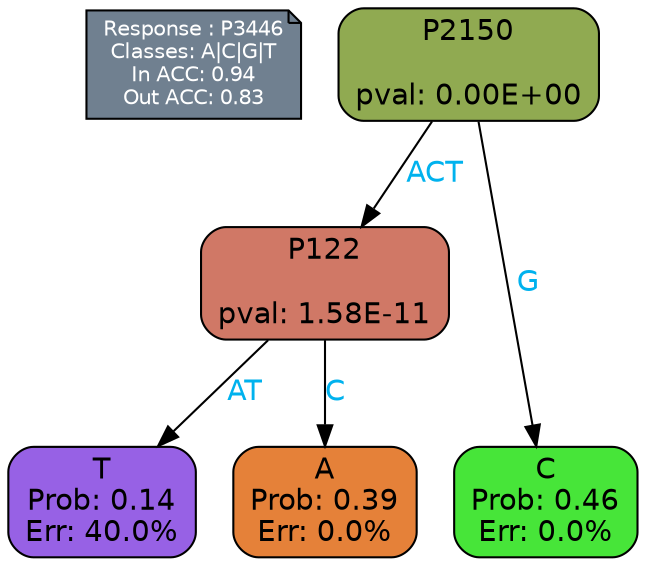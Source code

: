 digraph Tree {
node [shape=box, style="filled, rounded", color="black", fontname=helvetica] ;
graph [ranksep=equally, splines=polylines, bgcolor=transparent, dpi=600] ;
edge [fontname=helvetica] ;
LEGEND [label="Response : P3446
Classes: A|C|G|T
In ACC: 0.94
Out ACC: 0.83
",shape=note,align=left,style=filled,fillcolor="slategray",fontcolor="white",fontsize=10];1 [label="P2150

pval: 0.00E+00", fillcolor="#90aa51"] ;
2 [label="P122

pval: 1.58E-11", fillcolor="#d07866"] ;
3 [label="T
Prob: 0.14
Err: 40.0%", fillcolor="#9761e5"] ;
4 [label="A
Prob: 0.39
Err: 0.0%", fillcolor="#e58139"] ;
5 [label="C
Prob: 0.46
Err: 0.0%", fillcolor="#47e539"] ;
1 -> 2 [label="ACT",fontcolor=deepskyblue2] ;
1 -> 5 [label="G",fontcolor=deepskyblue2] ;
2 -> 3 [label="AT",fontcolor=deepskyblue2] ;
2 -> 4 [label="C",fontcolor=deepskyblue2] ;
{rank = same; 3;4;5;}{rank = same; LEGEND;1;}}